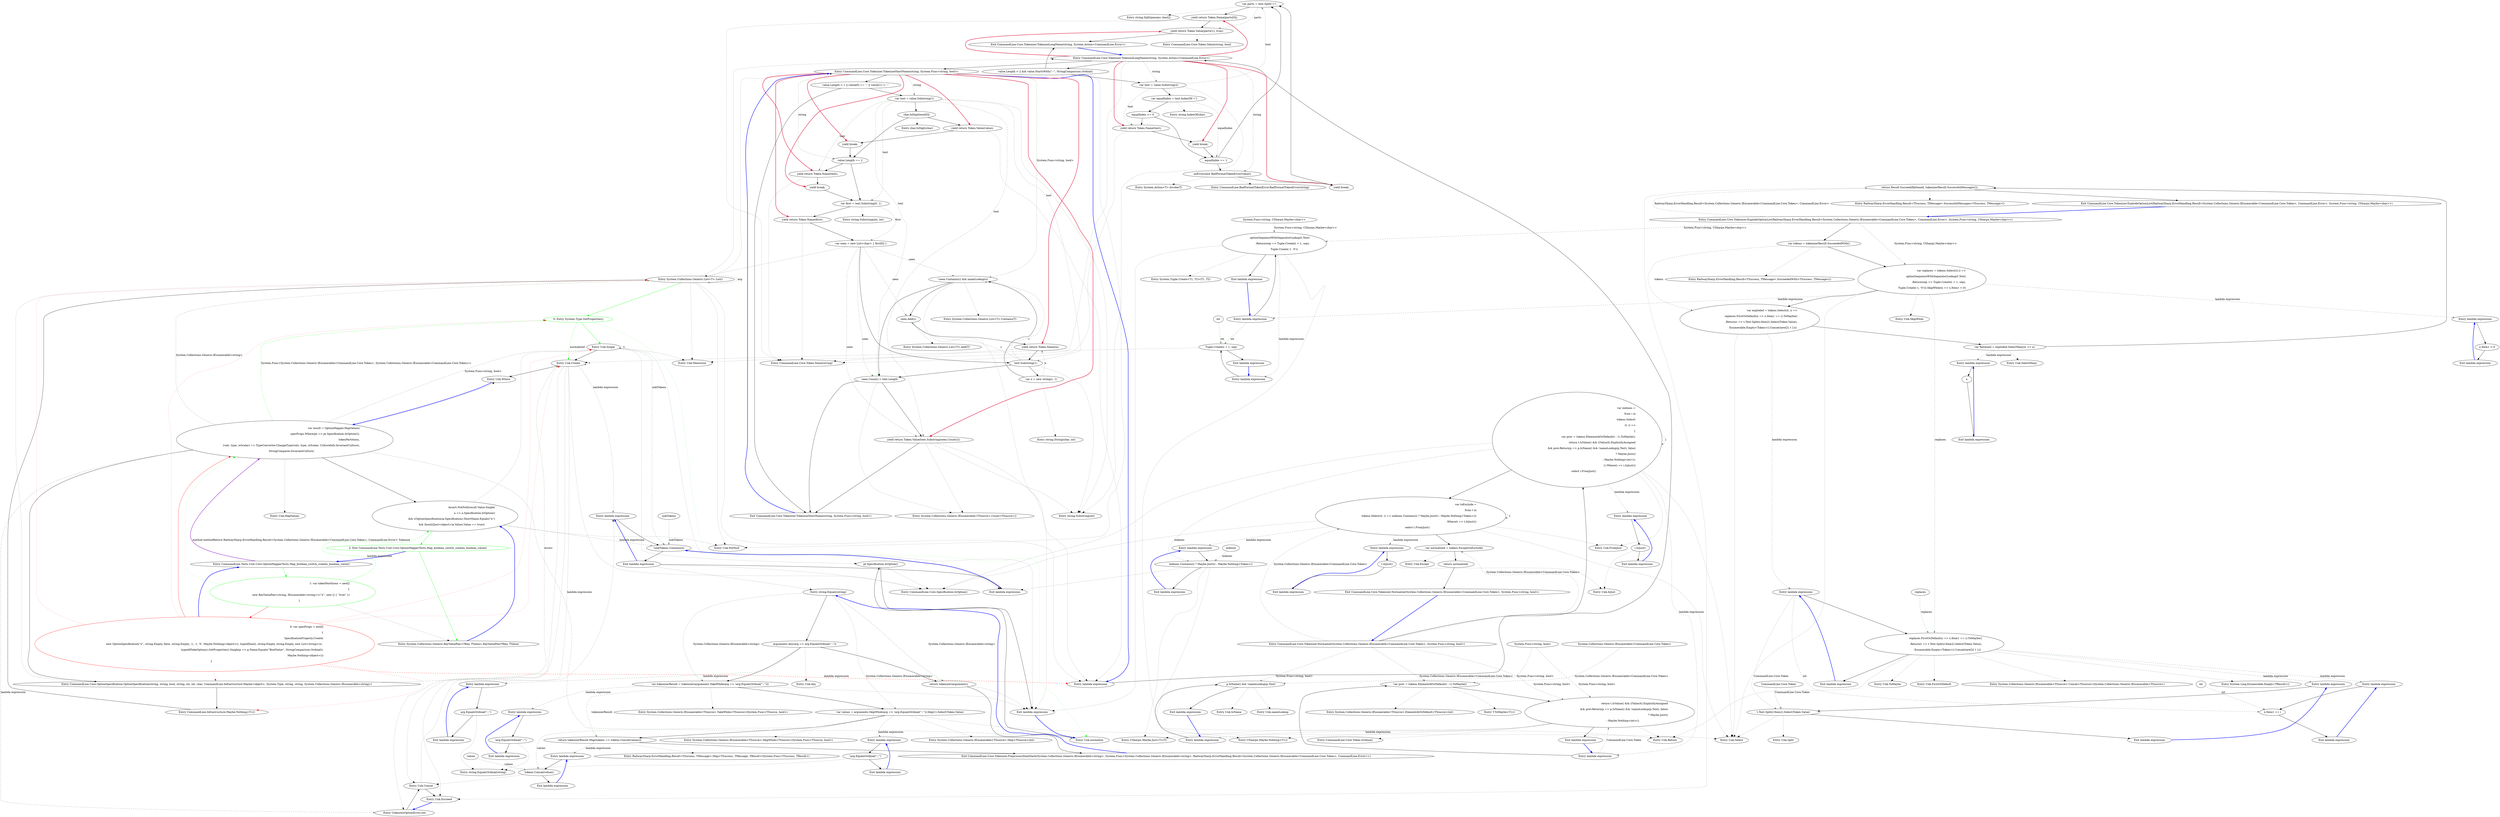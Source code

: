 digraph  {
m1_172 [cluster="string.Split(params char[])", file="Tokenizer.cs", label="Entry string.Split(params char[])", span="0-0"];
m1_31 [cluster="string.Equals(string)", file="Tokenizer.cs", label="Entry string.Equals(string)", span="0-0"];
m1_33 [cluster="CommandLine.Core.Tokenizer.PreprocessDashDash(System.Collections.Generic.IEnumerable<string>, System.Func<System.Collections.Generic.IEnumerable<string>, RailwaySharp.ErrorHandling.Result<System.Collections.Generic.IEnumerable<CommandLine.Core.Token>, CommandLine.Error>>)", file="Tokenizer.cs", label="var tokenizerResult = tokenizer(arguments.TakeWhile(arg => !arg.EqualsOrdinal(''--'')))", span="50-50"];
m1_36 [cluster="CommandLine.Core.Tokenizer.PreprocessDashDash(System.Collections.Generic.IEnumerable<string>, System.Func<System.Collections.Generic.IEnumerable<string>, RailwaySharp.ErrorHandling.Result<System.Collections.Generic.IEnumerable<CommandLine.Core.Token>, CommandLine.Error>>)", file="Tokenizer.cs", label="return tokenizer(arguments);", span="54-54"];
m1_32 [cluster="CommandLine.Core.Tokenizer.PreprocessDashDash(System.Collections.Generic.IEnumerable<string>, System.Func<System.Collections.Generic.IEnumerable<string>, RailwaySharp.ErrorHandling.Result<System.Collections.Generic.IEnumerable<CommandLine.Core.Token>, CommandLine.Error>>)", file="Tokenizer.cs", label="arguments.Any(arg => arg.EqualsOrdinal(''--''))", span="48-48"];
m1_34 [cluster="CommandLine.Core.Tokenizer.PreprocessDashDash(System.Collections.Generic.IEnumerable<string>, System.Func<System.Collections.Generic.IEnumerable<string>, RailwaySharp.ErrorHandling.Result<System.Collections.Generic.IEnumerable<CommandLine.Core.Token>, CommandLine.Error>>)", file="Tokenizer.cs", label="var values = arguments.SkipWhile(arg => !arg.EqualsOrdinal(''--'')).Skip(1).Select(Token.Value)", span="51-51"];
m1_35 [cluster="CommandLine.Core.Tokenizer.PreprocessDashDash(System.Collections.Generic.IEnumerable<string>, System.Func<System.Collections.Generic.IEnumerable<string>, RailwaySharp.ErrorHandling.Result<System.Collections.Generic.IEnumerable<CommandLine.Core.Token>, CommandLine.Error>>)", file="Tokenizer.cs", label="return tokenizerResult.Map(tokens => tokens.Concat(values));", span="52-52"];
m1_37 [cluster="CommandLine.Core.Tokenizer.PreprocessDashDash(System.Collections.Generic.IEnumerable<string>, System.Func<System.Collections.Generic.IEnumerable<string>, RailwaySharp.ErrorHandling.Result<System.Collections.Generic.IEnumerable<CommandLine.Core.Token>, CommandLine.Error>>)", file="Tokenizer.cs", label="Exit CommandLine.Core.Tokenizer.PreprocessDashDash(System.Collections.Generic.IEnumerable<string>, System.Func<System.Collections.Generic.IEnumerable<string>, RailwaySharp.ErrorHandling.Result<System.Collections.Generic.IEnumerable<CommandLine.Core.Token>, CommandLine.Error>>)", span="44-44"];
m1_97 [cluster="CommandLine.Core.Tokenizer.Normalize(System.Collections.Generic.IEnumerable<CommandLine.Core.Token>, System.Func<string, bool>)", file="Tokenizer.cs", label="Entry CommandLine.Core.Tokenizer.Normalize(System.Collections.Generic.IEnumerable<CommandLine.Core.Token>, System.Func<string, bool>)", span="78-78"];
m1_98 [cluster="CommandLine.Core.Tokenizer.Normalize(System.Collections.Generic.IEnumerable<CommandLine.Core.Token>, System.Func<string, bool>)", file="Tokenizer.cs", label="var indexes =\r\n                from i in\r\n                    tokens.Select(\r\n                        (t, i) =>\r\n                        {\r\n                            var prev = tokens.ElementAtOrDefault(i - 1).ToMaybe();\r\n                            return t.IsValue() && ((Value)t).ExplicitlyAssigned\r\n                                   && prev.Return(p => p.IsName() && !nameLookup(p.Text), false)\r\n                                ? Maybe.Just(i)\r\n                                : Maybe.Nothing<int>();\r\n                        }).Where(i => i.IsJust())\r\n                select i.FromJust()", span="81-92"];
m1_99 [cluster="CommandLine.Core.Tokenizer.Normalize(System.Collections.Generic.IEnumerable<CommandLine.Core.Token>, System.Func<string, bool>)", file="Tokenizer.cs", label="var toExclude =\r\n                from t in\r\n                    tokens.Select((t, i) => indexes.Contains(i) ? Maybe.Just(t) : Maybe.Nothing<Token>())\r\n                        .Where(t => t.IsJust())\r\n                select t.FromJust()", span="94-98"];
m1_100 [cluster="CommandLine.Core.Tokenizer.Normalize(System.Collections.Generic.IEnumerable<CommandLine.Core.Token>, System.Func<string, bool>)", file="Tokenizer.cs", label="var normalized = tokens.Except(toExclude)", span="100-100"];
m1_101 [cluster="CommandLine.Core.Tokenizer.Normalize(System.Collections.Generic.IEnumerable<CommandLine.Core.Token>, System.Func<string, bool>)", file="Tokenizer.cs", label="return normalized;", span="102-102"];
m1_102 [cluster="CommandLine.Core.Tokenizer.Normalize(System.Collections.Generic.IEnumerable<CommandLine.Core.Token>, System.Func<string, bool>)", file="Tokenizer.cs", label="Exit CommandLine.Core.Tokenizer.Normalize(System.Collections.Generic.IEnumerable<CommandLine.Core.Token>, System.Func<string, bool>)", span="78-78"];
m1_86 [cluster="System.Collections.Generic.IEnumerable<TSource>.Concat<TSource>(System.Collections.Generic.IEnumerable<TSource>)", file="Tokenizer.cs", label="Entry System.Collections.Generic.IEnumerable<TSource>.Concat<TSource>(System.Collections.Generic.IEnumerable<TSource>)", span="0-0"];
m1_118 [cluster="Unk.nameLookup", file="Tokenizer.cs", label="Entry Unk.nameLookup", span=""];
m1_27 [cluster="lambda expression", file="Tokenizer.cs", label="Entry lambda expression", span="41-41"];
m1_170 [cluster="CommandLine.BadFormatTokenError.BadFormatTokenError(string)", file="Tokenizer.cs", label="Entry CommandLine.BadFormatTokenError.BadFormatTokenError(string)", span="196-196"];
m1_57 [cluster="CommandLine.Core.Tokenizer.ExplodeOptionList(RailwaySharp.ErrorHandling.Result<System.Collections.Generic.IEnumerable<CommandLine.Core.Token>, CommandLine.Error>, System.Func<string, CSharpx.Maybe<char>>)", file="Tokenizer.cs", label="Entry CommandLine.Core.Tokenizer.ExplodeOptionList(RailwaySharp.ErrorHandling.Result<System.Collections.Generic.IEnumerable<CommandLine.Core.Token>, CommandLine.Error>, System.Func<string, CSharpx.Maybe<char>>)", span="57-57"];
m1_62 [cluster="CommandLine.Core.Tokenizer.ExplodeOptionList(RailwaySharp.ErrorHandling.Result<System.Collections.Generic.IEnumerable<CommandLine.Core.Token>, CommandLine.Error>, System.Func<string, CSharpx.Maybe<char>>)", file="Tokenizer.cs", label="return Result.Succeed(flattened, tokenizerResult.SuccessfulMessages());", span="75-75"];
m1_61 [cluster="CommandLine.Core.Tokenizer.ExplodeOptionList(RailwaySharp.ErrorHandling.Result<System.Collections.Generic.IEnumerable<CommandLine.Core.Token>, CommandLine.Error>, System.Func<string, CSharpx.Maybe<char>>)", file="Tokenizer.cs", label="var flattened = exploded.SelectMany(x => x)", span="73-73"];
m1_58 [cluster="CommandLine.Core.Tokenizer.ExplodeOptionList(RailwaySharp.ErrorHandling.Result<System.Collections.Generic.IEnumerable<CommandLine.Core.Token>, CommandLine.Error>, System.Func<string, CSharpx.Maybe<char>>)", file="Tokenizer.cs", label="var tokens = tokenizerResult.SucceededWith()", span="61-61"];
m1_59 [cluster="CommandLine.Core.Tokenizer.ExplodeOptionList(RailwaySharp.ErrorHandling.Result<System.Collections.Generic.IEnumerable<CommandLine.Core.Token>, CommandLine.Error>, System.Func<string, CSharpx.Maybe<char>>)", file="Tokenizer.cs", label="var replaces = tokens.Select((t,i) =>\r\n                optionSequenceWithSeparatorLookup(t.Text)\r\n                    .Return(sep => Tuple.Create(i + 1, sep),\r\n                        Tuple.Create(-1, '\0'))).SkipWhile(x => x.Item1 < 0)", span="63-66"];
m1_60 [cluster="CommandLine.Core.Tokenizer.ExplodeOptionList(RailwaySharp.ErrorHandling.Result<System.Collections.Generic.IEnumerable<CommandLine.Core.Token>, CommandLine.Error>, System.Func<string, CSharpx.Maybe<char>>)", file="Tokenizer.cs", label="var exploded = tokens.Select((t, i) =>\r\n                        replaces.FirstOrDefault(x => x.Item1 == i).ToMaybe()\r\n                            .Return(r => t.Text.Split(r.Item2).Select(Token.Value),\r\n                                Enumerable.Empty<Token>().Concat(new[]{ t })))", span="68-71"];
m1_63 [cluster="CommandLine.Core.Tokenizer.ExplodeOptionList(RailwaySharp.ErrorHandling.Result<System.Collections.Generic.IEnumerable<CommandLine.Core.Token>, CommandLine.Error>, System.Func<string, CSharpx.Maybe<char>>)", file="Tokenizer.cs", label="Exit CommandLine.Core.Tokenizer.ExplodeOptionList(RailwaySharp.ErrorHandling.Result<System.Collections.Generic.IEnumerable<CommandLine.Core.Token>, CommandLine.Error>, System.Func<string, CSharpx.Maybe<char>>)", span="57-57"];
m1_15 [cluster="Unk.NotNull", file="Tokenizer.cs", label="Entry Unk.NotNull", span=""];
m1_150 [cluster="CommandLine.Core.Token.Name(string)", file="Tokenizer.cs", label="Entry CommandLine.Core.Token.Name(string)", span="19-19"];
m1_171 [cluster="System.Action<T>.Invoke(T)", file="Tokenizer.cs", label="Entry System.Action<T>.Invoke(T)", span="0-0"];
m1_65 [cluster="Unk.SkipWhile", file="Tokenizer.cs", label="Entry Unk.SkipWhile", span=""];
m1_21 [cluster="lambda expression", file="Tokenizer.cs", label="pt.Specification.IsOption()", span="33-33"];
m1_38 [cluster="Unk.Any", file="Tokenizer.cs", label="Entry Unk.Any", span=""];
m1_16 [cluster="lambda expression", file="Tokenizer.cs", label="Entry lambda expression", span="27-27"];
m1_117 [cluster="Unk.IsName", file="Tokenizer.cs", label="Entry Unk.IsName", span=""];
m1_22 [cluster="lambda expression", file="Tokenizer.cs", label="Exit lambda expression", span="33-33"];
m1_3 [cluster="CommandLine.Tests.Unit.Core.OptionMapperTests.Map_boolean_switch_creates_boolean_value()", file="Tokenizer.cs", label="var result = OptionMapper.MapValues(\r\n                specProps.Where(pt => pt.Specification.IsOption()),\r\n                tokenPartitions,\r\n                (vals, type, isScalar) => TypeConverter.ChangeType(vals, type, isScalar, CultureInfo.InvariantCulture),\r\n                StringComparer.InvariantCulture)", span="32-36"];
m1_10 [cluster="System.Type.GetProperties()", color=green, community=0, file="Tokenizer.cs", label="0: Entry System.Type.GetProperties()", span="0-0"];
m1_9 [cluster="System.Collections.Generic.List<T>.List()", file="Tokenizer.cs", label="Entry System.Collections.Generic.List<T>.List()", span="0-0"];
m1_11 [cluster="Unk.Single", file="Tokenizer.cs", label="Entry Unk.Single", span=""];
m1_12 [cluster="Unk.Create", file="Tokenizer.cs", label="Entry Unk.Create", span=""];
m1_7 [cluster="CommandLine.Core.OptionSpecification.OptionSpecification(string, string, bool, string, int, int, char, CommandLine.Infrastructure.Maybe<object>, System.Type, string, string, System.Collections.Generic.IEnumerable<string>)", file="Tokenizer.cs", label="Entry CommandLine.Core.OptionSpecification.OptionSpecification(string, string, bool, string, int, int, char, CommandLine.Infrastructure.Maybe<object>, System.Type, string, string, System.Collections.Generic.IEnumerable<string>)", span="17-17"];
m1_8 [cluster="CommandLine.Infrastructure.Maybe.Nothing<T>()", file="Tokenizer.cs", label="Entry CommandLine.Infrastructure.Maybe.Nothing<T>()", span="66-66"];
m1_13 [cluster="Unk.Where", file="Tokenizer.cs", label="Entry Unk.Where", span=""];
m1_23 [cluster="CommandLine.Core.Specification.IsOption()", file="Tokenizer.cs", label="Entry CommandLine.Core.Specification.IsOption()", span="11-11"];
m1_151 [cluster="string.Substring(int, int)", file="Tokenizer.cs", label="Entry string.Substring(int, int)", span="0-0"];
m1_85 [cluster="System.Linq.Enumerable.Empty<TResult>()", file="Tokenizer.cs", label="Entry System.Linq.Enumerable.Empty<TResult>()", span="0-0"];
m1_152 [cluster="string.String(char, int)", file="Tokenizer.cs", label="Entry string.String(char, int)", span="0-0"];
m1_109 [cluster="System.Collections.Generic.IEnumerable<TSource>.ElementAtOrDefault<TSource>(int)", file="Tokenizer.cs", label="Entry System.Collections.Generic.IEnumerable<TSource>.ElementAtOrDefault<TSource>(int)", span="0-0"];
m1_30 [cluster="lambda expression", file="Tokenizer.cs", label="Exit lambda expression", span="40-42"];
m1_84 [cluster="Unk.ToMaybe", file="Tokenizer.cs", label="Entry Unk.ToMaybe", span=""];
m1_112 [cluster="CSharpx.Maybe.Just<T>(T)", file="Tokenizer.cs", label="Entry CSharpx.Maybe.Just<T>(T)", span="124-124"];
m1_71 [cluster="System.Tuple.Create<T1, T2>(T1, T2)", file="Tokenizer.cs", label="Entry System.Tuple.Create<T1, T2>(T1, T2)", span="0-0"];
m1_110 [cluster="T.ToMaybe<T>()", file="Tokenizer.cs", label="Entry T.ToMaybe<T>()", span="249-249"];
m1_114 [cluster="lambda expression", file="Tokenizer.cs", label="Entry lambda expression", span="88-88"];
m1_20 [cluster="Unk.normalize", file="Tokenizer.cs", label="Entry Unk.normalize", span=""];
m1_24 [cluster="UnknownOptionError.cstr", file="Tokenizer.cs", label="Entry UnknownOptionError.cstr", span=""];
m1_28 [cluster="lambda expression", file="Tokenizer.cs", label="!unkTokens.Contains(x)", span="41-41"];
m1_17 [cluster="CommandLine.Core.Tokenizer.TokenizeLongName(string, System.Action<CommandLine.Error>)", file="Tokenizer.cs", label="Entry CommandLine.Core.Tokenizer.TokenizeLongName(string, System.Action<CommandLine.Error>)", span="150-150"];
m1_18 [cluster="CommandLine.Core.Tokenizer.TokenizeShortName(string, System.Func<string, bool>)", file="Tokenizer.cs", label="Entry CommandLine.Core.Tokenizer.TokenizeShortName(string, System.Func<string, bool>)", span="105-105"];
m1_25 [cluster="Unk.Concat", file="Tokenizer.cs", label="Entry Unk.Concat", span=""];
m1_26 [cluster="Unk.Succeed", file="Tokenizer.cs", label="Entry Unk.Succeed", span=""];
m1_29 [cluster="lambda expression", file="Tokenizer.cs", label="Exit lambda expression", span="41-41"];
m1_4 [cluster="CommandLine.Tests.Unit.Core.OptionMapperTests.Map_boolean_switch_creates_boolean_value()", file="Tokenizer.cs", label="Assert.NotNull(result.Value.Single(\r\n                a => a.Specification.IsOption()\r\n                && ((OptionSpecification)a.Specification).ShortName.Equals(''x'')\r\n                && (bool)((Just<object>)a.Value).Value == true))", span="39-42"];
m1_5 [cluster="CommandLine.Tests.Unit.Core.OptionMapperTests.Map_boolean_switch_creates_boolean_value()", color=green, community=0, file="Tokenizer.cs", label="2: Exit CommandLine.Tests.Unit.Core.OptionMapperTests.Map_boolean_switch_creates_boolean_value()", span="16-16"];
m1_6 [cluster="System.Collections.Generic.KeyValuePair<TKey, TValue>.KeyValuePair(TKey, TValue)", file="Tokenizer.cs", label="Entry System.Collections.Generic.KeyValuePair<TKey, TValue>.KeyValuePair(TKey, TValue)", span="0-0"];
m1_69 [cluster="lambda expression", file="Tokenizer.cs", label="optionSequenceWithSeparatorLookup(t.Text)\r\n                    .Return(sep => Tuple.Create(i + 1, sep),\r\n                        Tuple.Create(-1, '\0'))", span="64-66"];
m1_55 [cluster="lambda expression", file="Tokenizer.cs", label="tokens.Concat(values)", span="52-52"];
m1_48 [cluster="lambda expression", file="Tokenizer.cs", label="Entry lambda expression", span="50-50"];
m1_68 [cluster="lambda expression", file="Tokenizer.cs", label="Entry lambda expression", span="63-66"];
m1_70 [cluster="lambda expression", file="Tokenizer.cs", label="Exit lambda expression", span="63-66"];
m1_73 [cluster="lambda expression", file="Tokenizer.cs", label="Entry lambda expression", span="65-65"];
m1_124 [cluster="lambda expression", file="Tokenizer.cs", label="indexes.Contains(i) ? Maybe.Just(t) : Maybe.Nothing<Token>()", span="96-96"];
m1_105 [cluster="lambda expression", file="Tokenizer.cs", label="Entry lambda expression", span="84-91"];
m1_119 [cluster="lambda expression", file="Tokenizer.cs", label="Entry lambda expression", span="91-91"];
m1_123 [cluster="lambda expression", file="Tokenizer.cs", label="Entry lambda expression", span="96-96"];
m1_126 [cluster="lambda expression", file="Tokenizer.cs", label="Entry lambda expression", span="97-97"];
m1_54 [cluster="lambda expression", file="Tokenizer.cs", label="Entry lambda expression", span="52-52"];
m1_56 [cluster="lambda expression", file="Tokenizer.cs", label="Exit lambda expression", span="52-52"];
m1_44 [cluster="lambda expression", file="Tokenizer.cs", label="Entry lambda expression", span="48-48"];
m1_51 [cluster="lambda expression", file="Tokenizer.cs", label="Entry lambda expression", span="51-51"];
m1_50 [cluster="lambda expression", file="Tokenizer.cs", label="Exit lambda expression", span="50-50"];
m1_49 [cluster="lambda expression", file="Tokenizer.cs", label="!arg.EqualsOrdinal(''--'')", span="50-50"];
m1_74 [cluster="lambda expression", file="Tokenizer.cs", label="Tuple.Create(i + 1, sep)", span="65-65"];
m1_81 [cluster="lambda expression", file="Tokenizer.cs", label="replaces.FirstOrDefault(x => x.Item1 == i).ToMaybe()\r\n                            .Return(r => t.Text.Split(r.Item2).Select(Token.Value),\r\n                                Enumerable.Empty<Token>().Concat(new[]{ t }))", span="69-71"];
m1_107 [cluster="lambda expression", file="Tokenizer.cs", label="return t.IsValue() && ((Value)t).ExplicitlyAssigned\r\n                                   && prev.Return(p => p.IsName() && !nameLookup(p.Text), false)\r\n                                ? Maybe.Just(i)\r\n                                : Maybe.Nothing<int>();", span="87-90"];
m1_75 [cluster="lambda expression", file="Tokenizer.cs", label="Exit lambda expression", span="65-65"];
m1_125 [cluster="lambda expression", file="Tokenizer.cs", label="Exit lambda expression", span="96-96"];
m1_106 [cluster="lambda expression", file="Tokenizer.cs", label="var prev = tokens.ElementAtOrDefault(i - 1).ToMaybe()", span="86-86"];
m1_115 [cluster="lambda expression", file="Tokenizer.cs", label="p.IsName() && !nameLookup(p.Text)", span="88-88"];
m1_91 [cluster="lambda expression", file="Tokenizer.cs", label="t.Text.Split(r.Item2).Select(Token.Value)", span="70-70"];
m1_108 [cluster="lambda expression", file="Tokenizer.cs", label="Exit lambda expression", span="84-91"];
m1_121 [cluster="lambda expression", file="Tokenizer.cs", label="Exit lambda expression", span="91-91"];
m1_120 [cluster="lambda expression", file="Tokenizer.cs", label="i.IsJust()", span="91-91"];
m1_128 [cluster="lambda expression", file="Tokenizer.cs", label="Exit lambda expression", span="97-97"];
m1_127 [cluster="lambda expression", file="Tokenizer.cs", label="t.IsJust()", span="97-97"];
m1_94 [cluster="lambda expression", file="Tokenizer.cs", label="Entry lambda expression", span="73-73"];
m1_46 [cluster="lambda expression", file="Tokenizer.cs", label="Exit lambda expression", span="48-48"];
m1_45 [cluster="lambda expression", file="Tokenizer.cs", label="arg.EqualsOrdinal(''--'')", span="48-48"];
m1_53 [cluster="lambda expression", file="Tokenizer.cs", label="Exit lambda expression", span="51-51"];
m1_52 [cluster="lambda expression", file="Tokenizer.cs", label="!arg.EqualsOrdinal(''--'')", span="51-51"];
m1_77 [cluster="lambda expression", file="Tokenizer.cs", label="Entry lambda expression", span="66-66"];
m1_80 [cluster="lambda expression", file="Tokenizer.cs", label="Entry lambda expression", span="68-71"];
m1_82 [cluster="lambda expression", file="Tokenizer.cs", label="Exit lambda expression", span="68-71"];
m1_87 [cluster="lambda expression", file="Tokenizer.cs", label="Entry lambda expression", span="69-69"];
m1_90 [cluster="lambda expression", file="Tokenizer.cs", label="Entry lambda expression", span="70-70"];
m1_116 [cluster="lambda expression", file="Tokenizer.cs", label="Exit lambda expression", span="88-88"];
m1_92 [cluster="lambda expression", file="Tokenizer.cs", label="Exit lambda expression", span="70-70"];
m1_96 [cluster="lambda expression", file="Tokenizer.cs", label="Exit lambda expression", span="73-73"];
m1_95 [cluster="lambda expression", file="Tokenizer.cs", label=x, span="73-73"];
m1_79 [cluster="lambda expression", file="Tokenizer.cs", label="Exit lambda expression", span="66-66"];
m1_78 [cluster="lambda expression", file="Tokenizer.cs", label="x.Item1 < 0", span="66-66"];
m1_88 [cluster="lambda expression", file="Tokenizer.cs", label="x.Item1 == i", span="69-69"];
m1_89 [cluster="lambda expression", file="Tokenizer.cs", label="Exit lambda expression", span="69-69"];
m1_41 [cluster="System.Collections.Generic.IEnumerable<TSource>.Skip<TSource>(int)", file="Tokenizer.cs", label="Entry System.Collections.Generic.IEnumerable<TSource>.Skip<TSource>(int)", span="0-0"];
m1_156 [cluster="CommandLine.Core.Tokenizer.TokenizeLongName(string, System.Action<CommandLine.Error>)", file="Tokenizer.cs", label="value.Length > 2 && value.StartsWith(''--'', StringComparison.Ordinal)", span="154-154"];
m1_160 [cluster="CommandLine.Core.Tokenizer.TokenizeLongName(string, System.Action<CommandLine.Error>)", file="Tokenizer.cs", label="yield return Token.Name(text);", span="160-160"];
m1_161 [cluster="CommandLine.Core.Tokenizer.TokenizeLongName(string, System.Action<CommandLine.Error>)", file="Tokenizer.cs", label="yield break;", span="161-161"];
m1_164 [cluster="CommandLine.Core.Tokenizer.TokenizeLongName(string, System.Action<CommandLine.Error>)", file="Tokenizer.cs", label="yield break;", span="166-166"];
m1_166 [cluster="CommandLine.Core.Tokenizer.TokenizeLongName(string, System.Action<CommandLine.Error>)", file="Tokenizer.cs", label="yield return Token.Name(parts[0]);", span="169-169"];
m1_167 [cluster="CommandLine.Core.Tokenizer.TokenizeLongName(string, System.Action<CommandLine.Error>)", file="Tokenizer.cs", label="yield return Token.Value(parts[1], true);", span="170-170"];
m1_157 [cluster="CommandLine.Core.Tokenizer.TokenizeLongName(string, System.Action<CommandLine.Error>)", file="Tokenizer.cs", label="var text = value.Substring(2)", span="156-156"];
m1_163 [cluster="CommandLine.Core.Tokenizer.TokenizeLongName(string, System.Action<CommandLine.Error>)", file="Tokenizer.cs", label="onError(new BadFormatTokenError(value))", span="165-165"];
m1_159 [cluster="CommandLine.Core.Tokenizer.TokenizeLongName(string, System.Action<CommandLine.Error>)", file="Tokenizer.cs", label="equalIndex <= 0", span="158-158"];
m1_162 [cluster="CommandLine.Core.Tokenizer.TokenizeLongName(string, System.Action<CommandLine.Error>)", file="Tokenizer.cs", label="equalIndex == 1", span="163-163"];
m1_165 [cluster="CommandLine.Core.Tokenizer.TokenizeLongName(string, System.Action<CommandLine.Error>)", file="Tokenizer.cs", label="var parts = text.Split('=')", span="168-168"];
m1_158 [cluster="CommandLine.Core.Tokenizer.TokenizeLongName(string, System.Action<CommandLine.Error>)", file="Tokenizer.cs", label="var equalIndex = text.IndexOf('=')", span="157-157"];
m1_168 [cluster="CommandLine.Core.Tokenizer.TokenizeLongName(string, System.Action<CommandLine.Error>)", file="Tokenizer.cs", label="Exit CommandLine.Core.Tokenizer.TokenizeLongName(string, System.Action<CommandLine.Error>)", span="150-150"];
m1_19 [cluster="Unk.Memorize", file="Tokenizer.cs", label="Entry Unk.Memorize", span=""];
m1_67 [cluster="RailwaySharp.ErrorHandling.Result<TSuccess, TMessage>.SuccessfulMessages<TSuccess, TMessage>()", file="Tokenizer.cs", label="Entry RailwaySharp.ErrorHandling.Result<TSuccess, TMessage>.SuccessfulMessages<TSuccess, TMessage>()", span="12-12"];
m1_40 [cluster="System.Collections.Generic.IEnumerable<TSource>.SkipWhile<TSource>(System.Func<TSource, bool>)", file="Tokenizer.cs", label="Entry System.Collections.Generic.IEnumerable<TSource>.SkipWhile<TSource>(System.Func<TSource, bool>)", span="0-0"];
m1_43 [cluster="RailwaySharp.ErrorHandling.Result<TSuccess, TMessage>.Map<TSuccess, TMessage, TResult>(System.Func<TSuccess, TResult>)", file="Tokenizer.cs", label="Entry RailwaySharp.ErrorHandling.Result<TSuccess, TMessage>.Map<TSuccess, TMessage, TResult>(System.Func<TSuccess, TResult>)", span="534-534"];
m1_47 [cluster="string.EqualsOrdinal(string)", file="Tokenizer.cs", label="Entry string.EqualsOrdinal(string)", span="40-40"];
m1_39 [cluster="System.Collections.Generic.IEnumerable<TSource>.TakeWhile<TSource>(System.Func<TSource, bool>)", file="Tokenizer.cs", label="Entry System.Collections.Generic.IEnumerable<TSource>.TakeWhile<TSource>(System.Func<TSource, bool>)", span="0-0"];
m1_169 [cluster="string.IndexOf(char)", file="Tokenizer.cs", label="Entry string.IndexOf(char)", span="0-0"];
m1_42 [cluster="Unk.Select", file="Tokenizer.cs", label="Entry Unk.Select", span=""];
m1_122 [cluster="Unk.IsJust", file="Tokenizer.cs", label="Entry Unk.IsJust", span=""];
m1_0 [cluster="CommandLine.Tests.Unit.Core.OptionMapperTests.Map_boolean_switch_creates_boolean_value()", file="Tokenizer.cs", label="Entry CommandLine.Tests.Unit.Core.OptionMapperTests.Map_boolean_switch_creates_boolean_value()", span="16-16"];
m1_1 [cluster="CommandLine.Tests.Unit.Core.OptionMapperTests.Map_boolean_switch_creates_boolean_value()", color=green, community=0, file="Tokenizer.cs", label="1: var tokenPartitions = new[]\r\n                {\r\n                    new KeyValuePair<string, IEnumerable<string>>(''x'', new [] { ''true'' })\r\n                }", span="19-22"];
m1_2 [cluster="CommandLine.Tests.Unit.Core.OptionMapperTests.Map_boolean_switch_creates_boolean_value()", color=red, community=0, file="Tokenizer.cs", label="0: var specProps = new[]\r\n                {\r\n                    SpecificationProperty.Create(\r\n                        new OptionSpecification(''x'', string.Empty, false, string.Empty, -1, -1, '\0', Maybe.Nothing<object>(), typeof(bool), string.Empty, string.Empty, new List<string>()), \r\n                        typeof(FakeOptions).GetProperties().Single(p => p.Name.Equals(''BoolValue'', StringComparison.Ordinal)),\r\n                        Maybe.Nothing<object>())\r\n                }", span="23-29"];
m1_104 [cluster="Unk.Except", file="Tokenizer.cs", label="Entry Unk.Except", span=""];
m1_72 [cluster="Unk.Return", file="Tokenizer.cs", label="Entry Unk.Return", span=""];
m1_113 [cluster="CSharpx.Maybe.Nothing<T>()", file="Tokenizer.cs", label="Entry CSharpx.Maybe.Nothing<T>()", span="116-116"];
m1_154 [cluster="System.Collections.Generic.List<T>.Add(T)", file="Tokenizer.cs", label="Entry System.Collections.Generic.List<T>.Add(T)", span="0-0"];
m1_64 [cluster="RailwaySharp.ErrorHandling.Result<TSuccess, TMessage>.SucceededWith<TSuccess, TMessage>()", file="Tokenizer.cs", label="Entry RailwaySharp.ErrorHandling.Result<TSuccess, TMessage>.SucceededWith<TSuccess, TMessage>()", span="653-653"];
m1_111 [cluster="CommandLine.Core.Token.IsValue()", file="Tokenizer.cs", label="Entry CommandLine.Core.Token.IsValue()", span="133-133"];
m1_103 [cluster="Unk.FromJust", file="Tokenizer.cs", label="Entry Unk.FromJust", span=""];
m1_149 [cluster="char.IsDigit(char)", file="Tokenizer.cs", label="Entry char.IsDigit(char)", span="0-0"];
m1_173 [cluster="CommandLine.Core.Token.Value(string, bool)", file="Tokenizer.cs", label="Entry CommandLine.Core.Token.Value(string, bool)", span="29-29"];
m1_155 [cluster="System.Collections.Generic.IEnumerable<TSource>.Count<TSource>()", file="Tokenizer.cs", label="Entry System.Collections.Generic.IEnumerable<TSource>.Count<TSource>()", span="0-0"];
m1_66 [cluster="Unk.SelectMany", file="Tokenizer.cs", label="Entry Unk.SelectMany", span=""];
m1_83 [cluster="Unk.FirstOrDefault", file="Tokenizer.cs", label="Entry Unk.FirstOrDefault", span=""];
m1_93 [cluster="Unk.Split", file="Tokenizer.cs", label="Entry Unk.Split", span=""];
m1_132 [cluster="CommandLine.Core.Tokenizer.TokenizeShortName(string, System.Func<string, bool>)", file="Tokenizer.cs", label="yield return Token.Value(value);", span="115-115"];
m1_146 [cluster="CommandLine.Core.Tokenizer.TokenizeShortName(string, System.Func<string, bool>)", file="Tokenizer.cs", label="yield return Token.Value(text.Substring(seen.Count()));", span="145-145"];
m1_129 [cluster="CommandLine.Core.Tokenizer.TokenizeShortName(string, System.Func<string, bool>)", file="Tokenizer.cs", label="value.Length > 1 || value[0] == '-' || value[1] != '-'", span="109-109"];
m1_133 [cluster="CommandLine.Core.Tokenizer.TokenizeShortName(string, System.Func<string, bool>)", file="Tokenizer.cs", label="yield break;", span="116-116"];
m1_135 [cluster="CommandLine.Core.Tokenizer.TokenizeShortName(string, System.Func<string, bool>)", file="Tokenizer.cs", label="yield return Token.Name(text);", span="121-121"];
m1_136 [cluster="CommandLine.Core.Tokenizer.TokenizeShortName(string, System.Func<string, bool>)", file="Tokenizer.cs", label="yield break;", span="122-122"];
m1_138 [cluster="CommandLine.Core.Tokenizer.TokenizeShortName(string, System.Func<string, bool>)", file="Tokenizer.cs", label="yield return Token.Name(first);", span="126-126"];
m1_144 [cluster="CommandLine.Core.Tokenizer.TokenizeShortName(string, System.Func<string, bool>)", file="Tokenizer.cs", label="yield return Token.Name(n);", span="136-136"];
m1_130 [cluster="CommandLine.Core.Tokenizer.TokenizeShortName(string, System.Func<string, bool>)", file="Tokenizer.cs", label="var text = value.Substring(1)", span="111-111"];
m1_134 [cluster="CommandLine.Core.Tokenizer.TokenizeShortName(string, System.Func<string, bool>)", file="Tokenizer.cs", label="value.Length == 2", span="119-119"];
m1_142 [cluster="CommandLine.Core.Tokenizer.TokenizeShortName(string, System.Func<string, bool>)", file="Tokenizer.cs", label="!seen.Contains(c) && nameLookup(n)", span="133-133"];
m1_131 [cluster="CommandLine.Core.Tokenizer.TokenizeShortName(string, System.Func<string, bool>)", file="Tokenizer.cs", label="char.IsDigit(text[0])", span="113-113"];
m1_145 [cluster="CommandLine.Core.Tokenizer.TokenizeShortName(string, System.Func<string, bool>)", file="Tokenizer.cs", label="seen.Count() < text.Length", span="143-143"];
m1_139 [cluster="CommandLine.Core.Tokenizer.TokenizeShortName(string, System.Func<string, bool>)", file="Tokenizer.cs", label="var seen = new List<char> { first[0] }", span="128-128"];
m1_137 [cluster="CommandLine.Core.Tokenizer.TokenizeShortName(string, System.Func<string, bool>)", file="Tokenizer.cs", label="var first = text.Substring(0, 1)", span="125-125"];
m1_143 [cluster="CommandLine.Core.Tokenizer.TokenizeShortName(string, System.Func<string, bool>)", file="Tokenizer.cs", label="seen.Add(c)", span="135-135"];
m1_141 [cluster="CommandLine.Core.Tokenizer.TokenizeShortName(string, System.Func<string, bool>)", file="Tokenizer.cs", label="var n = new string(c, 1)", span="132-132"];
m1_140 [cluster="CommandLine.Core.Tokenizer.TokenizeShortName(string, System.Func<string, bool>)", file="Tokenizer.cs", label="text.Substring(1)", span="130-130"];
m1_147 [cluster="CommandLine.Core.Tokenizer.TokenizeShortName(string, System.Func<string, bool>)", file="Tokenizer.cs", label="Exit CommandLine.Core.Tokenizer.TokenizeShortName(string, System.Func<string, bool>)", span="105-105"];
m1_14 [cluster="Unk.MapValues", file="Tokenizer.cs", label="Entry Unk.MapValues", span=""];
m1_153 [cluster="System.Collections.Generic.List<T>.Contains(T)", file="Tokenizer.cs", label="Entry System.Collections.Generic.List<T>.Contains(T)", span="0-0"];
m1_148 [cluster="string.Substring(int)", file="Tokenizer.cs", label="Entry string.Substring(int)", span="0-0"];
m1_174 [file="Tokenizer.cs", label=unkTokens, span=""];
m1_176 [file="Tokenizer.cs", label="System.Func<string, CSharpx.Maybe<char>>", span=""];
m1_175 [file="Tokenizer.cs", label=values, span=""];
m1_183 [file="Tokenizer.cs", label=indexes, span=""];
m1_177 [file="Tokenizer.cs", label=int, span=""];
m1_178 [file="Tokenizer.cs", label=replaces, span=""];
m1_182 [file="Tokenizer.cs", label="System.Func<string, bool>", span=""];
m1_181 [file="Tokenizer.cs", label="System.Collections.Generic.IEnumerable<CommandLine.Core.Token>", span=""];
m1_180 [file="Tokenizer.cs", label="CommandLine.Core.Token", span=""];
m1_179 [file="Tokenizer.cs", label=int, span=""];
m1_31 -> m1_33  [color=darkseagreen4, key=1, label="System.Collections.Generic.IEnumerable<string>", style=dashed];
m1_31 -> m1_36  [color=darkseagreen4, key=1, label="System.Collections.Generic.IEnumerable<string>", style=dashed];
m1_31 -> m1_32  [key=0, style=solid];
m1_31 -> m1_34  [color=darkseagreen4, key=1, label="System.Collections.Generic.IEnumerable<string>", style=dashed];
m1_33 -> m1_22  [key=2, style=dotted];
m1_33 -> m1_34  [key=0, style=solid];
m1_33 -> m1_39  [key=2, style=dotted];
m1_33 -> m1_48  [color=darkseagreen4, key=1, label="lambda expression", style=dashed];
m1_33 -> m1_35  [color=darkseagreen4, key=1, label=tokenizerResult, style=dashed];
m1_36 -> m1_22  [key=2, style=dotted];
m1_36 -> m1_37  [key=0, style=solid];
m1_32 -> m1_33  [key=0, style=solid];
m1_32 -> m1_36  [key=0, style=solid];
m1_32 -> m1_38  [key=2, style=dotted];
m1_32 -> m1_44  [color=darkseagreen4, key=1, label="lambda expression", style=dashed];
m1_34 -> m1_55  [color=darkseagreen4, key=1, label=values, style=dashed];
m1_34 -> m1_35  [key=0, style=solid];
m1_34 -> m1_40  [key=2, style=dotted];
m1_34 -> m1_41  [key=2, style=dotted];
m1_34 -> m1_42  [key=2, style=dotted];
m1_34 -> m1_51  [color=darkseagreen4, key=1, label="lambda expression", style=dashed];
m1_35 -> m1_37  [key=0, style=solid];
m1_35 -> m1_43  [key=2, style=dotted];
m1_35 -> m1_54  [color=darkseagreen4, key=1, label="lambda expression", style=dashed];
m1_37 -> m1_31  [color=blue, key=0, style=bold];
m1_97 -> m1_98  [key=0, style=solid];
m1_97 -> m1_99  [color=darkseagreen4, key=1, label="System.Collections.Generic.IEnumerable<CommandLine.Core.Token>", style=dashed];
m1_97 -> m1_106  [color=darkseagreen4, key=1, label="System.Collections.Generic.IEnumerable<CommandLine.Core.Token>", style=dashed];
m1_97 -> m1_107  [color=darkseagreen4, key=1, label="System.Func<string, bool>", style=dashed];
m1_97 -> m1_115  [color=darkseagreen4, key=1, label="System.Func<string, bool>", style=dashed];
m1_97 -> m1_100  [color=darkseagreen4, key=1, label="System.Collections.Generic.IEnumerable<CommandLine.Core.Token>", style=dashed];
m1_98 -> m1_23  [key=2, style=dotted];
m1_98 -> m1_98  [color=darkseagreen4, key=1, label=i, style=dashed];
m1_98 -> m1_99  [key=0, style=solid];
m1_98 -> m1_42  [key=2, style=dotted];
m1_98 -> m1_103  [key=2, style=dotted];
m1_98 -> m1_105  [color=darkseagreen4, key=1, label="lambda expression", style=dashed];
m1_98 -> m1_119  [color=darkseagreen4, key=1, label="lambda expression", style=dashed];
m1_98 -> m1_124  [color=darkseagreen4, key=1, label=indexes, style=dashed];
m1_99 -> m1_23  [key=2, style=dotted];
m1_99 -> m1_99  [color=darkseagreen4, key=1, label=t, style=dashed];
m1_99 -> m1_100  [key=0, style=solid];
m1_99 -> m1_42  [key=2, style=dotted];
m1_99 -> m1_103  [key=2, style=dotted];
m1_99 -> m1_123  [color=darkseagreen4, key=1, label="lambda expression", style=dashed];
m1_99 -> m1_126  [color=darkseagreen4, key=1, label="lambda expression", style=dashed];
m1_100 -> m1_101  [key=0, style=solid];
m1_100 -> m1_104  [key=2, style=dotted];
m1_101 -> m1_102  [key=0, style=solid];
m1_102 -> m1_97  [color=blue, key=0, style=bold];
m1_27 -> m1_28  [key=0, style=solid];
m1_57 -> m1_69  [color=darkseagreen4, key=1, label="System.Func<string, CSharpx.Maybe<char>>", style=dashed];
m1_57 -> m1_62  [color=darkseagreen4, key=1, label="RailwaySharp.ErrorHandling.Result<System.Collections.Generic.IEnumerable<CommandLine.Core.Token>, CommandLine.Error>", style=dashed];
m1_57 -> m1_58  [key=0, style=solid];
m1_57 -> m1_59  [color=darkseagreen4, key=1, label="System.Func<string, CSharpx.Maybe<char>>", style=dashed];
m1_62 -> m1_26  [key=2, style=dotted];
m1_62 -> m1_63  [key=0, style=solid];
m1_62 -> m1_67  [key=2, style=dotted];
m1_61 -> m1_62  [key=0, style=solid];
m1_61 -> m1_66  [key=2, style=dotted];
m1_61 -> m1_94  [color=darkseagreen4, key=1, label="lambda expression", style=dashed];
m1_58 -> m1_59  [key=0, style=solid];
m1_58 -> m1_64  [key=2, style=dotted];
m1_58 -> m1_60  [color=darkseagreen4, key=1, label=tokens, style=dashed];
m1_59 -> m1_68  [color=darkseagreen4, key=1, label="lambda expression", style=dashed];
m1_59 -> m1_42  [key=2, style=dotted];
m1_59 -> m1_60  [key=0, style=solid];
m1_59 -> m1_65  [key=2, style=dotted];
m1_59 -> m1_77  [color=darkseagreen4, key=1, label="lambda expression", style=dashed];
m1_59 -> m1_81  [color=darkseagreen4, key=1, label=replaces, style=dashed];
m1_60 -> m1_42  [key=2, style=dotted];
m1_60 -> m1_61  [key=0, style=solid];
m1_60 -> m1_80  [color=darkseagreen4, key=1, label="lambda expression", style=dashed];
m1_63 -> m1_57  [color=blue, key=0, style=bold];
m1_21 -> m1_22  [key=0, style=solid];
m1_21 -> m1_23  [key=2, style=dotted];
m1_16 -> m1_17  [key=0, style=solid];
m1_22 -> m1_20  [color=blue, key=0, style=bold];
m1_3 -> m1_10  [color=green, key=1, label="System.Func<System.Collections.Generic.IEnumerable<CommandLine.Core.Token>, System.Collections.Generic.IEnumerable<CommandLine.Core.Token>>", style=dashed];
m1_3 -> m1_7  [key=0, style=solid];
m1_3 -> m1_9  [color=darkseagreen4, key=1, label="System.Collections.Generic.IEnumerable<string>", style=dashed];
m1_3 -> m1_11  [color=darkseagreen4, key=1, label="System.Func<string, bool>", style=dashed];
m1_3 -> m1_4  [key=0, style=solid];
m1_3 -> m1_13  [key=2, style=dotted];
m1_3 -> m1_14  [key=2, style=dotted];
m1_3 -> m1_20  [color=darkseagreen4, key=1, label="lambda expression", style=dashed];
m1_3 -> m1_24  [color=darkseagreen4, key=1, label="lambda expression", style=dashed];
m1_10 -> m1_11  [color=green, key=0, style=solid];
m1_10 -> m1_20  [color=green, key=2, style=dotted];
m1_10 -> m1_12  [color=green, key=1, label=normalized, style=dashed];
m1_9 -> m1_10  [color=green, key=0, style=solid];
m1_9 -> m1_9  [color=darkseagreen4, key=1, label=arg, style=dashed];
m1_9 -> m1_15  [key=2, style=dotted];
m1_9 -> m1_16  [key=2, style=dotted];
m1_9 -> m1_17  [key=2, style=dotted];
m1_9 -> m1_18  [key=2, style=dotted];
m1_9 -> m1_19  [key=2, style=dotted];
m1_11 -> m1_11  [color=darkseagreen4, key=1, label=t, style=dashed];
m1_11 -> m1_12  [key=0, style=solid];
m1_11 -> m1_21  [key=2, style=dotted];
m1_11 -> m1_22  [key=2, style=dotted];
m1_11 -> m1_19  [key=2, style=dotted];
m1_11 -> m1_28  [color=darkseagreen4, key=1, label=unkTokens, style=dashed];
m1_12 -> m1_12  [color=darkseagreen4, key=1, label=t, style=dashed];
m1_12 -> m1_13  [key=0, style=solid];
m1_12 -> m1_23  [key=2, style=dotted];
m1_12 -> m1_24  [key=2, style=dotted];
m1_12 -> m1_25  [key=2, style=dotted];
m1_12 -> m1_26  [key=2, style=dotted];
m1_12 -> m1_27  [color=darkseagreen4, key=1, label="lambda expression", style=dashed];
m1_7 -> m1_12  [color=darkseagreen4, key=1, label=errors, style=dashed];
m1_7 -> m1_8  [key=0, style=solid];
m1_7 -> m1_9  [key=2, style=dotted];
m1_8 -> m1_9  [key=0, style=solid];
m1_13 -> m1_3  [color=blue, key=0, style=bold];
m1_30 -> m1_28  [color=blue, key=0, style=bold];
m1_114 -> m1_115  [key=0, style=solid];
m1_20 -> m1_21  [key=0, style=solid];
m1_24 -> m1_25  [key=0, style=solid];
m1_28 -> m1_29  [key=0, style=solid];
m1_28 -> m1_30  [key=2, style=dotted];
m1_17 -> m1_18  [key=0, style=solid];
m1_17 -> m1_19  [key=2, style=dotted];
m1_17 -> m1_156  [key=0, style=solid];
m1_17 -> m1_160  [color=crimson, key=0, style=bold];
m1_17 -> m1_161  [color=crimson, key=0, style=bold];
m1_17 -> m1_164  [color=crimson, key=0, style=bold];
m1_17 -> m1_166  [color=crimson, key=0, style=bold];
m1_17 -> m1_167  [color=crimson, key=0, style=bold];
m1_17 -> m1_157  [color=darkseagreen4, key=1, label=string, style=dashed];
m1_17 -> m1_163  [color=darkseagreen4, key=1, label=string, style=dashed];
m1_18 -> m1_16  [color=blue, key=0, style=bold];
m1_18 -> m1_129  [key=0, style=solid];
m1_18 -> m1_132  [color=crimson, key=0, style=bold];
m1_18 -> m1_133  [color=crimson, key=0, style=bold];
m1_18 -> m1_135  [color=crimson, key=0, style=bold];
m1_18 -> m1_136  [color=crimson, key=0, style=bold];
m1_18 -> m1_138  [color=crimson, key=0, style=bold];
m1_18 -> m1_144  [color=crimson, key=0, style=bold];
m1_18 -> m1_146  [color=crimson, key=0, style=bold];
m1_18 -> m1_130  [color=darkseagreen4, key=1, label=string, style=dashed];
m1_18 -> m1_134  [color=darkseagreen4, key=1, label=string, style=dashed];
m1_18 -> m1_142  [color=darkseagreen4, key=1, label="System.Func<string, bool>", style=dashed];
m1_25 -> m1_26  [key=0, style=solid];
m1_25 -> m1_27  [key=2, style=dotted];
m1_26 -> m1_24  [color=blue, key=0, style=bold];
m1_29 -> m1_30  [key=0, style=solid];
m1_29 -> m1_23  [key=2, style=dotted];
m1_29 -> m1_31  [key=2, style=dotted];
m1_29 -> m1_27  [color=blue, key=0, style=bold];
m1_4 -> m1_5  [color=green, key=0, style=solid];
m1_4 -> m1_11  [key=2, style=dotted];
m1_4 -> m1_15  [key=2, style=dotted];
m1_4 -> m1_28  [color=darkseagreen4, key=1, label="lambda expression", style=dashed];
m1_5 -> m1_6  [color=green, key=0, style=solid];
m1_5 -> m1_0  [color=blue, key=0, style=bold];
m1_6 -> m1_4  [color=blue, key=0, style=bold];
m1_69 -> m1_22  [key=2, style=dotted];
m1_69 -> m1_70  [key=0, style=solid];
m1_69 -> m1_71  [key=2, style=dotted];
m1_69 -> m1_72  [key=2, style=dotted];
m1_69 -> m1_73  [color=darkseagreen4, key=1, label="lambda expression", style=dashed];
m1_55 -> m1_25  [key=2, style=dotted];
m1_55 -> m1_56  [key=0, style=solid];
m1_48 -> m1_49  [key=0, style=solid];
m1_68 -> m1_69  [key=0, style=solid];
m1_68 -> m1_74  [color=darkseagreen4, key=1, label=int, style=dashed];
m1_70 -> m1_68  [color=blue, key=0, style=bold];
m1_73 -> m1_74  [key=0, style=solid];
m1_124 -> m1_30  [key=2, style=dotted];
m1_124 -> m1_125  [key=0, style=solid];
m1_124 -> m1_112  [key=2, style=dotted];
m1_124 -> m1_113  [key=2, style=dotted];
m1_105 -> m1_106  [key=0, style=solid];
m1_105 -> m1_107  [color=darkseagreen4, key=1, label="CommandLine.Core.Token", style=dashed];
m1_119 -> m1_120  [key=0, style=solid];
m1_123 -> m1_124  [key=0, style=solid];
m1_126 -> m1_127  [key=0, style=solid];
m1_54 -> m1_55  [key=0, style=solid];
m1_56 -> m1_54  [color=blue, key=0, style=bold];
m1_44 -> m1_45  [key=0, style=solid];
m1_51 -> m1_52  [key=0, style=solid];
m1_50 -> m1_48  [color=blue, key=0, style=bold];
m1_49 -> m1_50  [key=0, style=solid];
m1_49 -> m1_47  [key=2, style=dotted];
m1_74 -> m1_75  [key=0, style=solid];
m1_74 -> m1_12  [key=2, style=dotted];
m1_81 -> m1_72  [key=2, style=dotted];
m1_81 -> m1_82  [key=0, style=solid];
m1_81 -> m1_83  [key=2, style=dotted];
m1_81 -> m1_84  [key=2, style=dotted];
m1_81 -> m1_85  [key=2, style=dotted];
m1_81 -> m1_86  [key=2, style=dotted];
m1_81 -> m1_87  [color=darkseagreen4, key=1, label="lambda expression", style=dashed];
m1_81 -> m1_90  [color=darkseagreen4, key=1, label="lambda expression", style=dashed];
m1_107 -> m1_72  [key=2, style=dotted];
m1_107 -> m1_108  [key=0, style=solid];
m1_107 -> m1_111  [key=2, style=dotted];
m1_107 -> m1_112  [key=2, style=dotted];
m1_107 -> m1_113  [key=2, style=dotted];
m1_107 -> m1_114  [color=darkseagreen4, key=1, label="lambda expression", style=dashed];
m1_75 -> m1_73  [color=blue, key=0, style=bold];
m1_125 -> m1_123  [color=blue, key=0, style=bold];
m1_106 -> m1_107  [key=0, style=solid];
m1_106 -> m1_109  [key=2, style=dotted];
m1_106 -> m1_110  [key=2, style=dotted];
m1_115 -> m1_116  [key=0, style=solid];
m1_115 -> m1_117  [key=2, style=dotted];
m1_115 -> m1_118  [key=2, style=dotted];
m1_91 -> m1_42  [key=2, style=dotted];
m1_91 -> m1_92  [key=0, style=solid];
m1_91 -> m1_93  [key=2, style=dotted];
m1_108 -> m1_105  [color=blue, key=0, style=bold];
m1_121 -> m1_119  [color=blue, key=0, style=bold];
m1_120 -> m1_121  [key=0, style=solid];
m1_120 -> m1_122  [key=2, style=dotted];
m1_128 -> m1_126  [color=blue, key=0, style=bold];
m1_127 -> m1_128  [key=0, style=solid];
m1_127 -> m1_122  [key=2, style=dotted];
m1_94 -> m1_95  [key=0, style=solid];
m1_46 -> m1_44  [color=blue, key=0, style=bold];
m1_45 -> m1_46  [key=0, style=solid];
m1_45 -> m1_47  [key=2, style=dotted];
m1_53 -> m1_51  [color=blue, key=0, style=bold];
m1_52 -> m1_53  [key=0, style=solid];
m1_52 -> m1_47  [key=2, style=dotted];
m1_77 -> m1_78  [key=0, style=solid];
m1_80 -> m1_81  [key=0, style=solid];
m1_80 -> m1_91  [color=darkseagreen4, key=1, label="CommandLine.Core.Token", style=dashed];
m1_80 -> m1_88  [color=darkseagreen4, key=1, label=int, style=dashed];
m1_82 -> m1_80  [color=blue, key=0, style=bold];
m1_87 -> m1_88  [key=0, style=solid];
m1_90 -> m1_91  [key=0, style=solid];
m1_116 -> m1_114  [color=blue, key=0, style=bold];
m1_92 -> m1_90  [color=blue, key=0, style=bold];
m1_96 -> m1_94  [color=blue, key=0, style=bold];
m1_95 -> m1_96  [key=0, style=solid];
m1_79 -> m1_77  [color=blue, key=0, style=bold];
m1_78 -> m1_79  [key=0, style=solid];
m1_88 -> m1_89  [key=0, style=solid];
m1_89 -> m1_87  [color=blue, key=0, style=bold];
m1_156 -> m1_15  [key=2, style=dotted];
m1_156 -> m1_157  [key=0, style=solid];
m1_156 -> m1_168  [key=0, style=solid];
m1_160 -> m1_161  [key=0, style=solid];
m1_160 -> m1_150  [key=2, style=dotted];
m1_161 -> m1_162  [key=0, style=solid];
m1_164 -> m1_165  [key=0, style=solid];
m1_166 -> m1_167  [key=0, style=solid];
m1_166 -> m1_150  [key=2, style=dotted];
m1_167 -> m1_168  [key=0, style=solid];
m1_167 -> m1_173  [key=2, style=dotted];
m1_157 -> m1_160  [color=darkseagreen4, key=1, label=text, style=dashed];
m1_157 -> m1_158  [key=0, style=solid];
m1_157 -> m1_148  [key=2, style=dotted];
m1_157 -> m1_165  [color=darkseagreen4, key=1, label=text, style=dashed];
m1_163 -> m1_164  [key=0, style=solid];
m1_163 -> m1_170  [key=2, style=dotted];
m1_163 -> m1_171  [key=2, style=dotted];
m1_159 -> m1_160  [key=0, style=solid];
m1_159 -> m1_162  [key=0, style=solid];
m1_162 -> m1_163  [key=0, style=solid];
m1_162 -> m1_165  [key=0, style=solid];
m1_165 -> m1_166  [key=0, style=solid];
m1_165 -> m1_167  [color=darkseagreen4, key=1, label=parts, style=dashed];
m1_165 -> m1_172  [key=2, style=dotted];
m1_158 -> m1_159  [key=0, style=solid];
m1_158 -> m1_162  [color=darkseagreen4, key=1, label=equalIndex, style=dashed];
m1_158 -> m1_169  [key=2, style=dotted];
m1_168 -> m1_17  [color=blue, key=0, style=bold];
m1_0 -> m1_1  [color=green, key=0, style=solid];
m1_0 -> m1_3  [color=darkorchid, key=3, label="method methodReturn RailwaySharp.ErrorHandling.Result<System.Collections.Generic.IEnumerable<CommandLine.Core.Token>, CommandLine.Error> Tokenize", style=bold];
m1_1 -> m1_2  [color=red, key=0, style=solid];
m1_1 -> m1_3  [color=green, key=2, style=dotted];
m1_1 -> m1_4  [color=green, key=1, label="lambda expression", style=dashed];
m1_1 -> m1_6  [key=2, style=dotted];
m1_2 -> m1_0  [color=blue, key=0, style=bold];
m1_2 -> m1_3  [color=red, key=0, style=solid];
m1_2 -> m1_7  [color=red, key=2, style=dotted];
m1_2 -> m1_8  [color=red, key=2, style=dotted];
m1_2 -> m1_9  [color=red, key=2, style=dotted];
m1_2 -> m1_10  [color=red, key=2, style=dotted];
m1_2 -> m1_11  [color=red, key=2, style=dotted];
m1_2 -> m1_12  [color=red, key=2, style=dotted];
m1_2 -> m1_16  [color=red, key=1, label="lambda expression", style=dashed];
m1_132 -> m1_16  [key=2, style=dotted];
m1_132 -> m1_133  [key=0, style=solid];
m1_146 -> m1_16  [key=2, style=dotted];
m1_146 -> m1_147  [key=0, style=solid];
m1_146 -> m1_155  [key=2, style=dotted];
m1_146 -> m1_148  [key=2, style=dotted];
m1_129 -> m1_147  [key=0, style=solid];
m1_129 -> m1_130  [key=0, style=solid];
m1_133 -> m1_134  [key=0, style=solid];
m1_135 -> m1_136  [key=0, style=solid];
m1_135 -> m1_150  [key=2, style=dotted];
m1_136 -> m1_137  [key=0, style=solid];
m1_138 -> m1_139  [key=0, style=solid];
m1_138 -> m1_150  [key=2, style=dotted];
m1_144 -> m1_140  [key=0, style=solid];
m1_144 -> m1_150  [key=2, style=dotted];
m1_130 -> m1_146  [color=darkseagreen4, key=1, label=text, style=dashed];
m1_130 -> m1_135  [color=darkseagreen4, key=1, label=text, style=dashed];
m1_130 -> m1_131  [key=0, style=solid];
m1_130 -> m1_148  [key=2, style=dotted];
m1_130 -> m1_137  [color=darkseagreen4, key=1, label=text, style=dashed];
m1_130 -> m1_140  [color=darkseagreen4, key=1, label=text, style=dashed];
m1_130 -> m1_145  [color=darkseagreen4, key=1, label=text, style=dashed];
m1_134 -> m1_135  [key=0, style=solid];
m1_134 -> m1_137  [key=0, style=solid];
m1_142 -> m1_22  [key=2, style=dotted];
m1_142 -> m1_143  [key=0, style=solid];
m1_142 -> m1_145  [key=0, style=solid];
m1_142 -> m1_153  [key=2, style=dotted];
m1_131 -> m1_132  [key=0, style=solid];
m1_131 -> m1_134  [key=0, style=solid];
m1_131 -> m1_149  [key=2, style=dotted];
m1_145 -> m1_146  [key=0, style=solid];
m1_145 -> m1_147  [key=0, style=solid];
m1_145 -> m1_155  [key=2, style=dotted];
m1_139 -> m1_146  [color=darkseagreen4, key=1, label=seen, style=dashed];
m1_139 -> m1_142  [color=darkseagreen4, key=1, label=seen, style=dashed];
m1_139 -> m1_145  [color=darkseagreen4, key=1, label=seen, style=dashed];
m1_139 -> m1_140  [key=0, style=solid];
m1_139 -> m1_9  [key=2, style=dotted];
m1_139 -> m1_143  [color=darkseagreen4, key=1, label=seen, style=dashed];
m1_137 -> m1_138  [key=0, style=solid];
m1_137 -> m1_139  [color=darkseagreen4, key=1, label=first, style=dashed];
m1_137 -> m1_151  [key=2, style=dotted];
m1_143 -> m1_144  [key=0, style=solid];
m1_143 -> m1_154  [key=2, style=dotted];
m1_141 -> m1_144  [color=darkseagreen4, key=1, label=n, style=dashed];
m1_141 -> m1_142  [key=0, style=solid];
m1_141 -> m1_152  [key=2, style=dotted];
m1_140 -> m1_142  [color=darkseagreen4, key=1, label=c, style=dashed];
m1_140 -> m1_145  [key=0, style=solid];
m1_140 -> m1_148  [key=2, style=dotted];
m1_140 -> m1_143  [color=darkseagreen4, key=1, label=c, style=dashed];
m1_140 -> m1_141  [key=0, style=solid];
m1_147 -> m1_18  [color=blue, key=0, style=bold];
m1_174 -> m1_28  [color=darkseagreen4, key=1, label=unkTokens, style=dashed];
m1_176 -> m1_69  [color=darkseagreen4, key=1, label="System.Func<string, CSharpx.Maybe<char>>", style=dashed];
m1_175 -> m1_55  [color=darkseagreen4, key=1, label=values, style=dashed];
m1_183 -> m1_124  [color=darkseagreen4, key=1, label=indexes, style=dashed];
m1_177 -> m1_74  [color=darkseagreen4, key=1, label=int, style=dashed];
m1_178 -> m1_81  [color=darkseagreen4, key=1, label=replaces, style=dashed];
m1_182 -> m1_107  [color=darkseagreen4, key=1, label="System.Func<string, bool>", style=dashed];
m1_182 -> m1_115  [color=darkseagreen4, key=1, label="System.Func<string, bool>", style=dashed];
m1_181 -> m1_106  [color=darkseagreen4, key=1, label="System.Collections.Generic.IEnumerable<CommandLine.Core.Token>", style=dashed];
m1_180 -> m1_91  [color=darkseagreen4, key=1, label="CommandLine.Core.Token", style=dashed];
m1_179 -> m1_88  [color=darkseagreen4, key=1, label=int, style=dashed];
}

